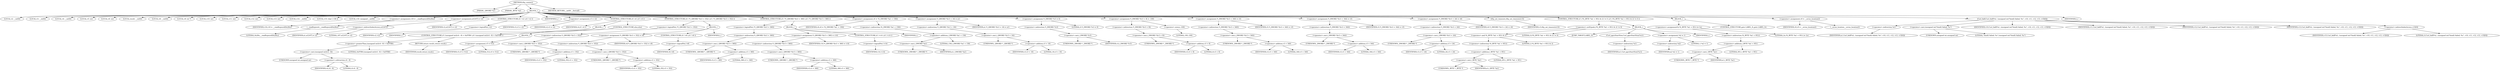 digraph tftp_connect {  
"1000116" [label = "(METHOD,tftp_connect)" ]
"1000117" [label = "(PARAM,_QWORD *a1)" ]
"1000118" [label = "(PARAM,_BYTE *a2)" ]
"1000119" [label = "(BLOCK,,)" ]
"1000120" [label = "(LOCAL,v2: __int64)" ]
"1000121" [label = "(LOCAL,v3: __int64)" ]
"1000122" [label = "(LOCAL,v4: __int64)" ]
"1000123" [label = "(LOCAL,v5: int)" ]
"1000124" [label = "(LOCAL,v6: int)" ]
"1000125" [label = "(LOCAL,result: __int64)" ]
"1000126" [label = "(LOCAL,v8: __int64)" ]
"1000127" [label = "(LOCAL,v9: int *)" ]
"1000128" [label = "(LOCAL,v10: int)" ]
"1000129" [label = "(LOCAL,v11: int)" ]
"1000130" [label = "(LOCAL,v12: int)" ]
"1000131" [label = "(LOCAL,v13: int)" ]
"1000132" [label = "(LOCAL,v14: __int64)" ]
"1000133" [label = "(LOCAL,v15: char [ 136 ])" ]
"1000134" [label = "(LOCAL,v16: unsigned __int64)" ]
"1000135" [label = "(<operator>.assignment,v16 = __readfsqword(0x28u))" ]
"1000136" [label = "(IDENTIFIER,v16,v16 = __readfsqword(0x28u))" ]
"1000137" [label = "(__readfsqword,__readfsqword(0x28u))" ]
"1000138" [label = "(LITERAL,0x28u,__readfsqword(0x28u))" ]
"1000139" [label = "(<operator>.assignment,a1[167] = v2)" ]
"1000140" [label = "(<operator>.indirectIndexAccess,a1[167])" ]
"1000141" [label = "(IDENTIFIER,a1,a1[167] = v2)" ]
"1000142" [label = "(LITERAL,167,a1[167] = v2)" ]
"1000143" [label = "(IDENTIFIER,v2,a1[167] = v2)" ]
"1000144" [label = "(CONTROL_STRUCTURE,if ( !v2 ),if ( !v2 ))" ]
"1000145" [label = "(<operator>.logicalNot,!v2)" ]
"1000146" [label = "(IDENTIFIER,v2,!v2)" ]
"1000147" [label = "(IDENTIFIER,L,)" ]
"1000148" [label = "(<operator>.assignment,v3 = v2)" ]
"1000149" [label = "(IDENTIFIER,v3,v3 = v2)" ]
"1000150" [label = "(IDENTIFIER,v2,v3 = v2)" ]
"1000151" [label = "(CONTROL_STRUCTURE,if ( v4 ),if ( v4 ))" ]
"1000152" [label = "(IDENTIFIER,v4,if ( v4 ))" ]
"1000153" [label = "(BLOCK,,)" ]
"1000154" [label = "(IDENTIFIER,L,)" ]
"1000155" [label = "(CONTROL_STRUCTURE,if ( (unsigned int)(v4 - 8) > 0xFFB0 ),if ( (unsigned int)(v4 - 8) > 0xFFB0 ))" ]
"1000156" [label = "(<operator>.greaterThan,(unsigned int)(v4 - 8) > 0xFFB0)" ]
"1000157" [label = "(<operator>.cast,(unsigned int)(v4 - 8))" ]
"1000158" [label = "(UNKNOWN,unsigned int,unsigned int)" ]
"1000159" [label = "(<operator>.subtraction,v4 - 8)" ]
"1000160" [label = "(IDENTIFIER,v4,v4 - 8)" ]
"1000161" [label = "(LITERAL,8,v4 - 8)" ]
"1000162" [label = "(LITERAL,0xFFB0,(unsigned int)(v4 - 8) > 0xFFB0)" ]
"1000163" [label = "(RETURN,return result;,return result;)" ]
"1000164" [label = "(IDENTIFIER,result,return result;)" ]
"1000165" [label = "(CONTROL_STRUCTURE,else,else)" ]
"1000166" [label = "(BLOCK,,)" ]
"1000167" [label = "(<operator>.assignment,v5 = 512)" ]
"1000168" [label = "(IDENTIFIER,v5,v5 = 512)" ]
"1000169" [label = "(LITERAL,512,v5 = 512)" ]
"1000170" [label = "(CONTROL_STRUCTURE,if ( !*(_QWORD *)(v3 + 352) ),if ( !*(_QWORD *)(v3 + 352) ))" ]
"1000171" [label = "(<operator>.logicalNot,!*(_QWORD *)(v3 + 352))" ]
"1000172" [label = "(<operator>.indirection,*(_QWORD *)(v3 + 352))" ]
"1000173" [label = "(<operator>.cast,(_QWORD *)(v3 + 352))" ]
"1000174" [label = "(UNKNOWN,_QWORD *,_QWORD *)" ]
"1000175" [label = "(<operator>.addition,v3 + 352)" ]
"1000176" [label = "(IDENTIFIER,v3,v3 + 352)" ]
"1000177" [label = "(LITERAL,352,v3 + 352)" ]
"1000178" [label = "(BLOCK,,)" ]
"1000179" [label = "(<operator>.assignment,*(_QWORD *)(v3 + 352) = v8)" ]
"1000180" [label = "(<operator>.indirection,*(_QWORD *)(v3 + 352))" ]
"1000181" [label = "(<operator>.cast,(_QWORD *)(v3 + 352))" ]
"1000182" [label = "(UNKNOWN,_QWORD *,_QWORD *)" ]
"1000183" [label = "(<operator>.addition,v3 + 352)" ]
"1000184" [label = "(IDENTIFIER,v3,v3 + 352)" ]
"1000185" [label = "(LITERAL,352,v3 + 352)" ]
"1000186" [label = "(IDENTIFIER,v8,*(_QWORD *)(v3 + 352) = v8)" ]
"1000187" [label = "(CONTROL_STRUCTURE,if ( !v8 ),if ( !v8 ))" ]
"1000188" [label = "(<operator>.logicalNot,!v8)" ]
"1000189" [label = "(IDENTIFIER,v8,!v8)" ]
"1000190" [label = "(IDENTIFIER,L,)" ]
"1000191" [label = "(CONTROL_STRUCTURE,if ( !*(_QWORD *)(v3 + 360) ),if ( !*(_QWORD *)(v3 + 360) ))" ]
"1000192" [label = "(<operator>.logicalNot,!*(_QWORD *)(v3 + 360))" ]
"1000193" [label = "(<operator>.indirection,*(_QWORD *)(v3 + 360))" ]
"1000194" [label = "(<operator>.cast,(_QWORD *)(v3 + 360))" ]
"1000195" [label = "(UNKNOWN,_QWORD *,_QWORD *)" ]
"1000196" [label = "(<operator>.addition,v3 + 360)" ]
"1000197" [label = "(IDENTIFIER,v3,v3 + 360)" ]
"1000198" [label = "(LITERAL,360,v3 + 360)" ]
"1000199" [label = "(BLOCK,,)" ]
"1000200" [label = "(<operator>.assignment,*(_QWORD *)(v3 + 360) = v14)" ]
"1000201" [label = "(<operator>.indirection,*(_QWORD *)(v3 + 360))" ]
"1000202" [label = "(<operator>.cast,(_QWORD *)(v3 + 360))" ]
"1000203" [label = "(UNKNOWN,_QWORD *,_QWORD *)" ]
"1000204" [label = "(<operator>.addition,v3 + 360)" ]
"1000205" [label = "(IDENTIFIER,v3,v3 + 360)" ]
"1000206" [label = "(LITERAL,360,v3 + 360)" ]
"1000207" [label = "(IDENTIFIER,v14,*(_QWORD *)(v3 + 360) = v14)" ]
"1000208" [label = "(CONTROL_STRUCTURE,if ( !v14 ),if ( !v14 ))" ]
"1000209" [label = "(<operator>.logicalNot,!v14)" ]
"1000210" [label = "(IDENTIFIER,v14,!v14)" ]
"1000211" [label = "(IDENTIFIER,L,)" ]
"1000212" [label = "(<operator>.assignment,v6 = *((_DWORD *)a1 + 156))" ]
"1000213" [label = "(IDENTIFIER,v6,v6 = *((_DWORD *)a1 + 156))" ]
"1000214" [label = "(<operator>.indirection,*((_DWORD *)a1 + 156))" ]
"1000215" [label = "(<operator>.addition,(_DWORD *)a1 + 156)" ]
"1000216" [label = "(<operator>.cast,(_DWORD *)a1)" ]
"1000217" [label = "(UNKNOWN,_DWORD *,_DWORD *)" ]
"1000218" [label = "(IDENTIFIER,a1,(_DWORD *)a1)" ]
"1000219" [label = "(LITERAL,156,(_DWORD *)a1 + 156)" ]
"1000220" [label = "(<operator>.assignment,*(_QWORD *)(v3 + 16) = a1)" ]
"1000221" [label = "(<operator>.indirection,*(_QWORD *)(v3 + 16))" ]
"1000222" [label = "(<operator>.cast,(_QWORD *)(v3 + 16))" ]
"1000223" [label = "(UNKNOWN,_QWORD *,_QWORD *)" ]
"1000224" [label = "(<operator>.addition,v3 + 16)" ]
"1000225" [label = "(IDENTIFIER,v3,v3 + 16)" ]
"1000226" [label = "(LITERAL,16,v3 + 16)" ]
"1000227" [label = "(IDENTIFIER,a1,*(_QWORD *)(v3 + 16) = a1)" ]
"1000228" [label = "(<operator>.assignment,*(_DWORD *)v3 = 0)" ]
"1000229" [label = "(<operator>.indirection,*(_DWORD *)v3)" ]
"1000230" [label = "(<operator>.cast,(_DWORD *)v3)" ]
"1000231" [label = "(UNKNOWN,_DWORD *,_DWORD *)" ]
"1000232" [label = "(IDENTIFIER,v3,(_DWORD *)v3)" ]
"1000233" [label = "(LITERAL,0,*(_DWORD *)v3 = 0)" ]
"1000234" [label = "(<operator>.assignment,*(_DWORD *)(v3 + 8) = -100)" ]
"1000235" [label = "(<operator>.indirection,*(_DWORD *)(v3 + 8))" ]
"1000236" [label = "(<operator>.cast,(_DWORD *)(v3 + 8))" ]
"1000237" [label = "(UNKNOWN,_DWORD *,_DWORD *)" ]
"1000238" [label = "(<operator>.addition,v3 + 8)" ]
"1000239" [label = "(IDENTIFIER,v3,v3 + 8)" ]
"1000240" [label = "(LITERAL,8,v3 + 8)" ]
"1000241" [label = "(<operator>.minus,-100)" ]
"1000242" [label = "(LITERAL,100,-100)" ]
"1000243" [label = "(<operator>.assignment,*(_DWORD *)(v3 + 340) = v5)" ]
"1000244" [label = "(<operator>.indirection,*(_DWORD *)(v3 + 340))" ]
"1000245" [label = "(<operator>.cast,(_DWORD *)(v3 + 340))" ]
"1000246" [label = "(UNKNOWN,_DWORD *,_DWORD *)" ]
"1000247" [label = "(<operator>.addition,v3 + 340)" ]
"1000248" [label = "(IDENTIFIER,v3,v3 + 340)" ]
"1000249" [label = "(LITERAL,340,v3 + 340)" ]
"1000250" [label = "(IDENTIFIER,v5,*(_DWORD *)(v3 + 340) = v5)" ]
"1000251" [label = "(<operator>.assignment,*(_DWORD *)(v3 + 344) = v5)" ]
"1000252" [label = "(<operator>.indirection,*(_DWORD *)(v3 + 344))" ]
"1000253" [label = "(<operator>.cast,(_DWORD *)(v3 + 344))" ]
"1000254" [label = "(UNKNOWN,_DWORD *,_DWORD *)" ]
"1000255" [label = "(<operator>.addition,v3 + 344)" ]
"1000256" [label = "(IDENTIFIER,v3,v3 + 344)" ]
"1000257" [label = "(LITERAL,344,v3 + 344)" ]
"1000258" [label = "(IDENTIFIER,v5,*(_DWORD *)(v3 + 344) = v5)" ]
"1000259" [label = "(<operator>.assignment,*(_DWORD *)(v3 + 24) = v6)" ]
"1000260" [label = "(<operator>.indirection,*(_DWORD *)(v3 + 24))" ]
"1000261" [label = "(<operator>.cast,(_DWORD *)(v3 + 24))" ]
"1000262" [label = "(UNKNOWN,_DWORD *,_DWORD *)" ]
"1000263" [label = "(<operator>.addition,v3 + 24)" ]
"1000264" [label = "(IDENTIFIER,v3,v3 + 24)" ]
"1000265" [label = "(LITERAL,24,v3 + 24)" ]
"1000266" [label = "(IDENTIFIER,v6,*(_DWORD *)(v3 + 24) = v6)" ]
"1000267" [label = "(tftp_set_timeouts,tftp_set_timeouts(v3))" ]
"1000268" [label = "(IDENTIFIER,v3,tftp_set_timeouts(v3))" ]
"1000269" [label = "(CONTROL_STRUCTURE,if ( (*((_BYTE *)a1 + 951) & 2) != 0 ),if ( (*((_BYTE *)a1 + 951) & 2) != 0 ))" ]
"1000270" [label = "(<operator>.notEquals,(*((_BYTE *)a1 + 951) & 2) != 0)" ]
"1000271" [label = "(<operator>.and,*((_BYTE *)a1 + 951) & 2)" ]
"1000272" [label = "(<operator>.indirection,*((_BYTE *)a1 + 951))" ]
"1000273" [label = "(<operator>.addition,(_BYTE *)a1 + 951)" ]
"1000274" [label = "(<operator>.cast,(_BYTE *)a1)" ]
"1000275" [label = "(UNKNOWN,_BYTE *,_BYTE *)" ]
"1000276" [label = "(IDENTIFIER,a1,(_BYTE *)a1)" ]
"1000277" [label = "(LITERAL,951,(_BYTE *)a1 + 951)" ]
"1000278" [label = "(LITERAL,2,*((_BYTE *)a1 + 951) & 2)" ]
"1000279" [label = "(LITERAL,0,(*((_BYTE *)a1 + 951) & 2) != 0)" ]
"1000280" [label = "(BLOCK,,)" ]
"1000281" [label = "(JUMP_TARGET,LABEL_9)" ]
"1000282" [label = "(Curl_pgrsStartNow,Curl_pgrsStartNow(*a1))" ]
"1000283" [label = "(<operator>.indirection,*a1)" ]
"1000284" [label = "(IDENTIFIER,a1,Curl_pgrsStartNow(*a1))" ]
"1000285" [label = "(<operator>.assignment,*a2 = 1)" ]
"1000286" [label = "(<operator>.indirection,*a2)" ]
"1000287" [label = "(IDENTIFIER,a2,*a2 = 1)" ]
"1000288" [label = "(LITERAL,1,*a2 = 1)" ]
"1000289" [label = "(IDENTIFIER,L,)" ]
"1000290" [label = "(BLOCK,,)" ]
"1000291" [label = "(<operators>.assignmentOr,*((_BYTE *)a1 + 951) |= 2u)" ]
"1000292" [label = "(<operator>.indirection,*((_BYTE *)a1 + 951))" ]
"1000293" [label = "(<operator>.addition,(_BYTE *)a1 + 951)" ]
"1000294" [label = "(<operator>.cast,(_BYTE *)a1)" ]
"1000295" [label = "(UNKNOWN,_BYTE *,_BYTE *)" ]
"1000296" [label = "(IDENTIFIER,a1,(_BYTE *)a1)" ]
"1000297" [label = "(LITERAL,951,(_BYTE *)a1 + 951)" ]
"1000298" [label = "(LITERAL,2u,*((_BYTE *)a1 + 951) |= 2u)" ]
"1000299" [label = "(CONTROL_STRUCTURE,goto LABEL_9;,goto LABEL_9;)" ]
"1000300" [label = "(<operator>.assignment,v9 = __errno_location())" ]
"1000301" [label = "(IDENTIFIER,v9,v9 = __errno_location())" ]
"1000302" [label = "(__errno_location,__errno_location())" ]
"1000303" [label = "(Curl_failf,Curl_failf(*a1, (unsigned int)\"bind() failed; %s\", v10, v11, v12, v13, v15[0]))" ]
"1000304" [label = "(<operator>.indirection,*a1)" ]
"1000305" [label = "(IDENTIFIER,a1,Curl_failf(*a1, (unsigned int)\"bind() failed; %s\", v10, v11, v12, v13, v15[0]))" ]
"1000306" [label = "(<operator>.cast,(unsigned int)\"bind() failed; %s\")" ]
"1000307" [label = "(UNKNOWN,unsigned int,unsigned int)" ]
"1000308" [label = "(LITERAL,\"bind() failed; %s\",(unsigned int)\"bind() failed; %s\")" ]
"1000309" [label = "(IDENTIFIER,v10,Curl_failf(*a1, (unsigned int)\"bind() failed; %s\", v10, v11, v12, v13, v15[0]))" ]
"1000310" [label = "(IDENTIFIER,v11,Curl_failf(*a1, (unsigned int)\"bind() failed; %s\", v10, v11, v12, v13, v15[0]))" ]
"1000311" [label = "(IDENTIFIER,v12,Curl_failf(*a1, (unsigned int)\"bind() failed; %s\", v10, v11, v12, v13, v15[0]))" ]
"1000312" [label = "(IDENTIFIER,v13,Curl_failf(*a1, (unsigned int)\"bind() failed; %s\", v10, v11, v12, v13, v15[0]))" ]
"1000313" [label = "(<operator>.indirectIndexAccess,v15[0])" ]
"1000314" [label = "(IDENTIFIER,v15,Curl_failf(*a1, (unsigned int)\"bind() failed; %s\", v10, v11, v12, v13, v15[0]))" ]
"1000315" [label = "(LITERAL,0,Curl_failf(*a1, (unsigned int)\"bind() failed; %s\", v10, v11, v12, v13, v15[0]))" ]
"1000316" [label = "(IDENTIFIER,L,)" ]
"1000317" [label = "(METHOD_RETURN,__int64 __fastcall)" ]
  "1000116" -> "1000117" 
  "1000116" -> "1000118" 
  "1000116" -> "1000119" 
  "1000116" -> "1000317" 
  "1000119" -> "1000120" 
  "1000119" -> "1000121" 
  "1000119" -> "1000122" 
  "1000119" -> "1000123" 
  "1000119" -> "1000124" 
  "1000119" -> "1000125" 
  "1000119" -> "1000126" 
  "1000119" -> "1000127" 
  "1000119" -> "1000128" 
  "1000119" -> "1000129" 
  "1000119" -> "1000130" 
  "1000119" -> "1000131" 
  "1000119" -> "1000132" 
  "1000119" -> "1000133" 
  "1000119" -> "1000134" 
  "1000119" -> "1000135" 
  "1000119" -> "1000139" 
  "1000119" -> "1000144" 
  "1000119" -> "1000147" 
  "1000119" -> "1000148" 
  "1000119" -> "1000151" 
  "1000119" -> "1000170" 
  "1000119" -> "1000191" 
  "1000119" -> "1000212" 
  "1000119" -> "1000220" 
  "1000119" -> "1000228" 
  "1000119" -> "1000234" 
  "1000119" -> "1000243" 
  "1000119" -> "1000251" 
  "1000119" -> "1000259" 
  "1000119" -> "1000267" 
  "1000119" -> "1000269" 
  "1000119" -> "1000290" 
  "1000119" -> "1000300" 
  "1000119" -> "1000303" 
  "1000119" -> "1000316" 
  "1000135" -> "1000136" 
  "1000135" -> "1000137" 
  "1000137" -> "1000138" 
  "1000139" -> "1000140" 
  "1000139" -> "1000143" 
  "1000140" -> "1000141" 
  "1000140" -> "1000142" 
  "1000144" -> "1000145" 
  "1000145" -> "1000146" 
  "1000148" -> "1000149" 
  "1000148" -> "1000150" 
  "1000151" -> "1000152" 
  "1000151" -> "1000153" 
  "1000151" -> "1000165" 
  "1000153" -> "1000154" 
  "1000153" -> "1000155" 
  "1000155" -> "1000156" 
  "1000155" -> "1000163" 
  "1000156" -> "1000157" 
  "1000156" -> "1000162" 
  "1000157" -> "1000158" 
  "1000157" -> "1000159" 
  "1000159" -> "1000160" 
  "1000159" -> "1000161" 
  "1000163" -> "1000164" 
  "1000165" -> "1000166" 
  "1000166" -> "1000167" 
  "1000167" -> "1000168" 
  "1000167" -> "1000169" 
  "1000170" -> "1000171" 
  "1000170" -> "1000178" 
  "1000171" -> "1000172" 
  "1000172" -> "1000173" 
  "1000173" -> "1000174" 
  "1000173" -> "1000175" 
  "1000175" -> "1000176" 
  "1000175" -> "1000177" 
  "1000178" -> "1000179" 
  "1000178" -> "1000187" 
  "1000178" -> "1000190" 
  "1000179" -> "1000180" 
  "1000179" -> "1000186" 
  "1000180" -> "1000181" 
  "1000181" -> "1000182" 
  "1000181" -> "1000183" 
  "1000183" -> "1000184" 
  "1000183" -> "1000185" 
  "1000187" -> "1000188" 
  "1000188" -> "1000189" 
  "1000191" -> "1000192" 
  "1000191" -> "1000199" 
  "1000192" -> "1000193" 
  "1000193" -> "1000194" 
  "1000194" -> "1000195" 
  "1000194" -> "1000196" 
  "1000196" -> "1000197" 
  "1000196" -> "1000198" 
  "1000199" -> "1000200" 
  "1000199" -> "1000208" 
  "1000199" -> "1000211" 
  "1000200" -> "1000201" 
  "1000200" -> "1000207" 
  "1000201" -> "1000202" 
  "1000202" -> "1000203" 
  "1000202" -> "1000204" 
  "1000204" -> "1000205" 
  "1000204" -> "1000206" 
  "1000208" -> "1000209" 
  "1000209" -> "1000210" 
  "1000212" -> "1000213" 
  "1000212" -> "1000214" 
  "1000214" -> "1000215" 
  "1000215" -> "1000216" 
  "1000215" -> "1000219" 
  "1000216" -> "1000217" 
  "1000216" -> "1000218" 
  "1000220" -> "1000221" 
  "1000220" -> "1000227" 
  "1000221" -> "1000222" 
  "1000222" -> "1000223" 
  "1000222" -> "1000224" 
  "1000224" -> "1000225" 
  "1000224" -> "1000226" 
  "1000228" -> "1000229" 
  "1000228" -> "1000233" 
  "1000229" -> "1000230" 
  "1000230" -> "1000231" 
  "1000230" -> "1000232" 
  "1000234" -> "1000235" 
  "1000234" -> "1000241" 
  "1000235" -> "1000236" 
  "1000236" -> "1000237" 
  "1000236" -> "1000238" 
  "1000238" -> "1000239" 
  "1000238" -> "1000240" 
  "1000241" -> "1000242" 
  "1000243" -> "1000244" 
  "1000243" -> "1000250" 
  "1000244" -> "1000245" 
  "1000245" -> "1000246" 
  "1000245" -> "1000247" 
  "1000247" -> "1000248" 
  "1000247" -> "1000249" 
  "1000251" -> "1000252" 
  "1000251" -> "1000258" 
  "1000252" -> "1000253" 
  "1000253" -> "1000254" 
  "1000253" -> "1000255" 
  "1000255" -> "1000256" 
  "1000255" -> "1000257" 
  "1000259" -> "1000260" 
  "1000259" -> "1000266" 
  "1000260" -> "1000261" 
  "1000261" -> "1000262" 
  "1000261" -> "1000263" 
  "1000263" -> "1000264" 
  "1000263" -> "1000265" 
  "1000267" -> "1000268" 
  "1000269" -> "1000270" 
  "1000269" -> "1000280" 
  "1000270" -> "1000271" 
  "1000270" -> "1000279" 
  "1000271" -> "1000272" 
  "1000271" -> "1000278" 
  "1000272" -> "1000273" 
  "1000273" -> "1000274" 
  "1000273" -> "1000277" 
  "1000274" -> "1000275" 
  "1000274" -> "1000276" 
  "1000280" -> "1000281" 
  "1000280" -> "1000282" 
  "1000280" -> "1000285" 
  "1000280" -> "1000289" 
  "1000282" -> "1000283" 
  "1000283" -> "1000284" 
  "1000285" -> "1000286" 
  "1000285" -> "1000288" 
  "1000286" -> "1000287" 
  "1000290" -> "1000291" 
  "1000290" -> "1000299" 
  "1000291" -> "1000292" 
  "1000291" -> "1000298" 
  "1000292" -> "1000293" 
  "1000293" -> "1000294" 
  "1000293" -> "1000297" 
  "1000294" -> "1000295" 
  "1000294" -> "1000296" 
  "1000300" -> "1000301" 
  "1000300" -> "1000302" 
  "1000303" -> "1000304" 
  "1000303" -> "1000306" 
  "1000303" -> "1000309" 
  "1000303" -> "1000310" 
  "1000303" -> "1000311" 
  "1000303" -> "1000312" 
  "1000303" -> "1000313" 
  "1000304" -> "1000305" 
  "1000306" -> "1000307" 
  "1000306" -> "1000308" 
  "1000313" -> "1000314" 
  "1000313" -> "1000315" 
}
